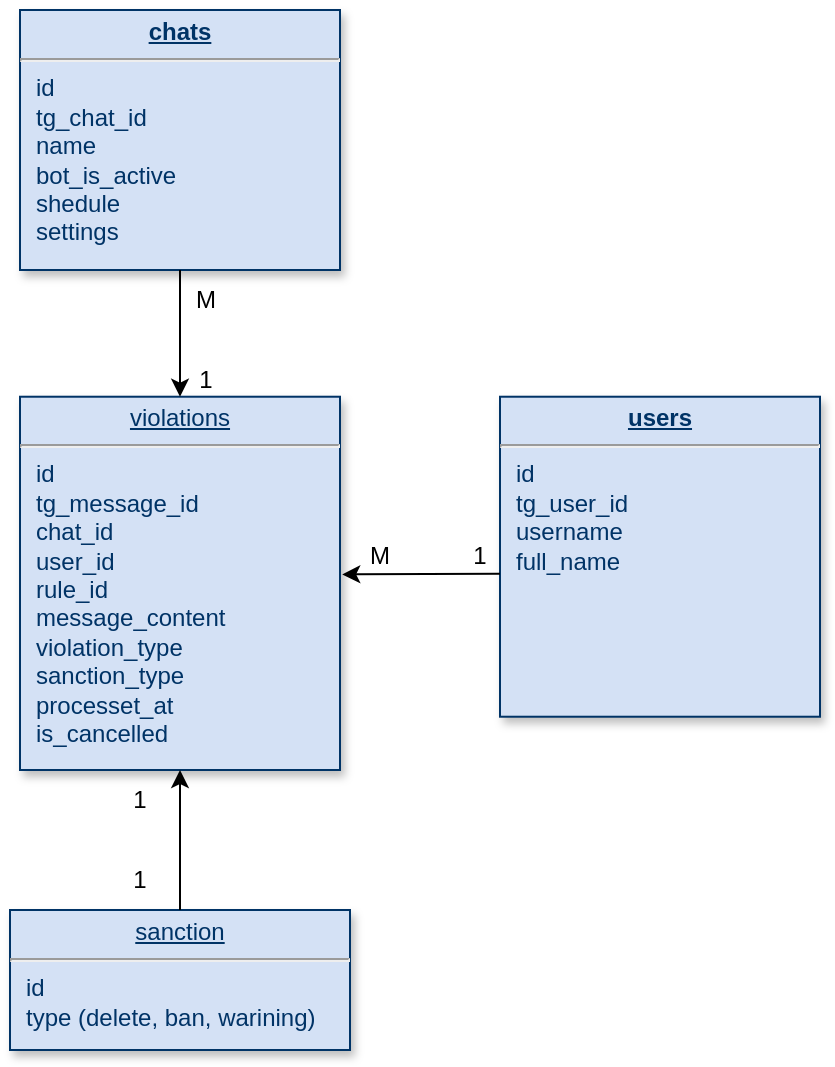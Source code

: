 <mxfile version="26.0.8">
  <diagram name="Page-1" id="efa7a0a1-bf9b-a30e-e6df-94a7791c09e9">
    <mxGraphModel dx="917" dy="519" grid="1" gridSize="10" guides="1" tooltips="1" connect="1" arrows="1" fold="1" page="1" pageScale="1" pageWidth="826" pageHeight="1169" background="none" math="0" shadow="0">
      <root>
        <mxCell id="0" />
        <mxCell id="1" parent="0" />
        <mxCell id="21" value="&lt;p style=&quot;margin: 0px; margin-top: 4px; text-align: center; text-decoration: underline;&quot;&gt;violations&lt;/p&gt;&lt;hr&gt;&lt;p style=&quot;margin: 0px; margin-left: 8px;&quot;&gt;id&lt;/p&gt;&lt;p style=&quot;margin: 0px; margin-left: 8px;&quot;&gt;tg_message_id&lt;/p&gt;&lt;p style=&quot;margin: 0px; margin-left: 8px;&quot;&gt;chat_id&lt;/p&gt;&lt;p style=&quot;margin: 0px; margin-left: 8px;&quot;&gt;user_id&lt;/p&gt;&lt;p style=&quot;margin: 0px; margin-left: 8px;&quot;&gt;&lt;span style=&quot;white-space: pre-wrap;&quot;&gt;rule_id&lt;/span&gt;&lt;/p&gt;&lt;p style=&quot;margin: 0px; margin-left: 8px;&quot;&gt;message_content&lt;span style=&quot;white-space: pre-wrap;&quot;&gt;&lt;/span&gt;&lt;/p&gt;&lt;p style=&quot;margin: 0px; margin-left: 8px;&quot;&gt;&lt;span style=&quot;white-space: pre-wrap;&quot;&gt;violation_type&lt;/span&gt;&lt;/p&gt;&lt;p style=&quot;margin: 0px; margin-left: 8px;&quot;&gt;&lt;span style=&quot;white-space: pre-wrap;&quot;&gt;sanction_type&lt;/span&gt;&lt;/p&gt;&lt;p style=&quot;margin: 0px; margin-left: 8px;&quot;&gt;&lt;span style=&quot;white-space: pre-wrap;&quot;&gt;processet_at&lt;/span&gt;&lt;/p&gt;&lt;p style=&quot;margin: 0px; margin-left: 8px;&quot;&gt;&lt;span style=&quot;white-space: pre-wrap;&quot;&gt;is_cancelled&lt;/span&gt;&lt;/p&gt;" style="verticalAlign=top;align=left;overflow=fill;fontSize=12;fontFamily=Helvetica;html=1;strokeColor=#003366;shadow=1;fillColor=#D4E1F5;fontColor=#003366" parent="1" vertex="1">
          <mxGeometry x="310" y="313.36" width="160" height="186.64" as="geometry" />
        </mxCell>
        <mxCell id="25" value="&lt;p style=&quot;margin: 0px; margin-top: 4px; text-align: center; text-decoration: underline;&quot;&gt;&lt;strong&gt;сhats&lt;/strong&gt;&lt;/p&gt;&lt;hr&gt;&lt;p style=&quot;margin: 0px; margin-left: 8px;&quot;&gt;id&lt;/p&gt;&lt;p style=&quot;margin: 0px; margin-left: 8px;&quot;&gt;tg_chat_id&lt;/p&gt;&lt;p style=&quot;margin: 0px; margin-left: 8px;&quot;&gt;name&lt;/p&gt;&lt;p style=&quot;margin: 0px; margin-left: 8px;&quot;&gt;bot_is_active&lt;/p&gt;&lt;p style=&quot;margin: 0px; margin-left: 8px;&quot;&gt;shedule&lt;/p&gt;&lt;p style=&quot;margin: 0px; margin-left: 8px;&quot;&gt;settings&lt;/p&gt;" style="verticalAlign=top;align=left;overflow=fill;fontSize=12;fontFamily=Helvetica;html=1;strokeColor=#003366;shadow=1;fillColor=#D4E1F5;fontColor=#003366" parent="1" vertex="1">
          <mxGeometry x="310" y="120" width="160" height="130" as="geometry" />
        </mxCell>
        <mxCell id="3s92fd_AoCIfjfArCPbF-113" value="1" style="text;html=1;align=center;verticalAlign=middle;whiteSpace=wrap;rounded=0;" parent="1" vertex="1">
          <mxGeometry x="360" y="550" width="20" height="10" as="geometry" />
        </mxCell>
        <mxCell id="Lv-mfU3JNuMNJMI4bAMQ-25" value="" style="endArrow=classic;html=1;rounded=0;exitX=0.5;exitY=1;exitDx=0;exitDy=0;entryX=0.5;entryY=0;entryDx=0;entryDy=0;" edge="1" parent="1" source="25" target="21">
          <mxGeometry width="50" height="50" relative="1" as="geometry">
            <mxPoint x="350" y="253" as="sourcePoint" />
            <mxPoint x="460" y="253" as="targetPoint" />
          </mxGeometry>
        </mxCell>
        <mxCell id="Lv-mfU3JNuMNJMI4bAMQ-26" value="1" style="text;html=1;align=center;verticalAlign=middle;whiteSpace=wrap;rounded=0;" vertex="1" parent="1">
          <mxGeometry x="393" y="300" width="20" height="10" as="geometry" />
        </mxCell>
        <mxCell id="Lv-mfU3JNuMNJMI4bAMQ-27" value="M" style="text;html=1;align=center;verticalAlign=middle;whiteSpace=wrap;rounded=0;" vertex="1" parent="1">
          <mxGeometry x="393" y="260" width="20" height="10" as="geometry" />
        </mxCell>
        <mxCell id="Lv-mfU3JNuMNJMI4bAMQ-28" value="&lt;p style=&quot;margin: 0px; margin-top: 4px; text-align: center; text-decoration: underline;&quot;&gt;&lt;strong&gt;users&lt;/strong&gt;&lt;/p&gt;&lt;hr&gt;&lt;p style=&quot;margin: 0px; margin-left: 8px;&quot;&gt;id&lt;/p&gt;&lt;p style=&quot;margin: 0px; margin-left: 8px;&quot;&gt;tg_user_id&lt;/p&gt;&lt;p style=&quot;margin: 0px; margin-left: 8px;&quot;&gt;username&lt;/p&gt;&lt;p style=&quot;margin: 0px; margin-left: 8px;&quot;&gt;full_name&lt;/p&gt;" style="verticalAlign=top;align=left;overflow=fill;fontSize=12;fontFamily=Helvetica;html=1;strokeColor=#003366;shadow=1;fillColor=#D4E1F5;fontColor=#003366" vertex="1" parent="1">
          <mxGeometry x="550" y="313.36" width="160" height="160" as="geometry" />
        </mxCell>
        <mxCell id="Lv-mfU3JNuMNJMI4bAMQ-29" value="" style="endArrow=classic;html=1;rounded=0;exitX=0;exitY=0.553;exitDx=0;exitDy=0;entryX=1.007;entryY=0.476;entryDx=0;entryDy=0;exitPerimeter=0;entryPerimeter=0;" edge="1" parent="1" source="Lv-mfU3JNuMNJMI4bAMQ-28" target="21">
          <mxGeometry width="50" height="50" relative="1" as="geometry">
            <mxPoint x="500" y="402.18" as="sourcePoint" />
            <mxPoint x="610" y="401.18" as="targetPoint" />
          </mxGeometry>
        </mxCell>
        <mxCell id="Lv-mfU3JNuMNJMI4bAMQ-30" value="1" style="text;html=1;align=center;verticalAlign=middle;whiteSpace=wrap;rounded=0;" vertex="1" parent="1">
          <mxGeometry x="530" y="388.36" width="20" height="10" as="geometry" />
        </mxCell>
        <mxCell id="Lv-mfU3JNuMNJMI4bAMQ-31" value="M" style="text;html=1;align=center;verticalAlign=middle;whiteSpace=wrap;rounded=0;" vertex="1" parent="1">
          <mxGeometry x="480" y="388.36" width="20" height="10" as="geometry" />
        </mxCell>
        <mxCell id="Lv-mfU3JNuMNJMI4bAMQ-32" value="&lt;p style=&quot;margin: 0px; margin-top: 4px; text-align: center; text-decoration: underline;&quot;&gt;sanction&lt;/p&gt;&lt;hr&gt;&lt;p style=&quot;margin: 0px; margin-left: 8px;&quot;&gt;id&lt;/p&gt;&lt;p style=&quot;margin: 0px; margin-left: 8px;&quot;&gt;type (delete, ban, warining)&lt;/p&gt;" style="verticalAlign=top;align=left;overflow=fill;fontSize=12;fontFamily=Helvetica;html=1;strokeColor=#003366;shadow=1;fillColor=#D4E1F5;fontColor=#003366" vertex="1" parent="1">
          <mxGeometry x="305" y="570" width="170" height="70" as="geometry" />
        </mxCell>
        <mxCell id="Lv-mfU3JNuMNJMI4bAMQ-33" value="" style="endArrow=classic;html=1;rounded=0;exitX=0.5;exitY=0;exitDx=0;exitDy=0;entryX=0.5;entryY=1;entryDx=0;entryDy=0;" edge="1" parent="1" source="Lv-mfU3JNuMNJMI4bAMQ-32" target="21">
          <mxGeometry width="50" height="50" relative="1" as="geometry">
            <mxPoint x="350" y="571" as="sourcePoint" />
            <mxPoint x="390" y="530" as="targetPoint" />
          </mxGeometry>
        </mxCell>
        <mxCell id="Lv-mfU3JNuMNJMI4bAMQ-34" value="1" style="text;html=1;align=center;verticalAlign=middle;whiteSpace=wrap;rounded=0;" vertex="1" parent="1">
          <mxGeometry x="360" y="510" width="20" height="10" as="geometry" />
        </mxCell>
      </root>
    </mxGraphModel>
  </diagram>
</mxfile>

